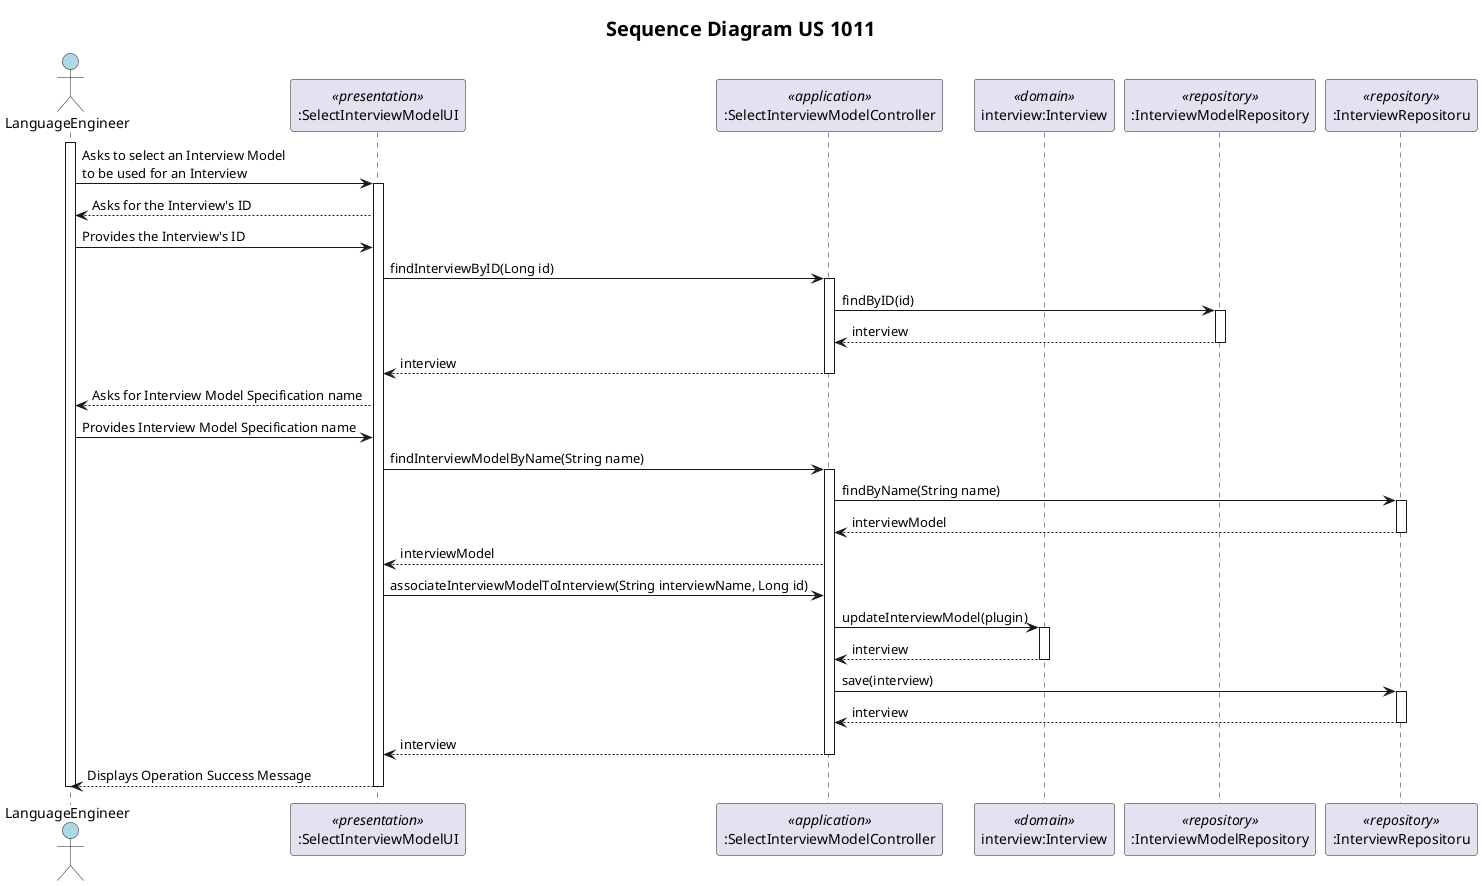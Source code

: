 @startuml

title <size:20>Sequence Diagram US 1011</size>

skinparam monochrome false
skinparam packageStyle rect
skinparam defaultFontName FG Virgil
skinparam shadowing false

actor LanguageEngineer as Actor #lightblue
participant ":SelectInterviewModelUI" as UI <<presentation>>
participant ":SelectInterviewModelController" as Controller <<application>>
participant "interview:Interview" as Domain <<domain>>
participant ":InterviewModelRepository" as IMRepository <<repository>>
participant ":InterviewRepositoru" as IRepository <<repository>>

activate Actor

    Actor -> UI: Asks to select an Interview Model\nto be used for an Interview
    activate UI

        UI--> Actor: Asks for the Interview's ID
        Actor -> UI: Provides the Interview's ID
        UI -> Controller: findInterviewByID(Long id)
        activate Controller

            Controller -> IMRepository: findByID(id)
            activate IMRepository

                IMRepository --> Controller: interview

            deactivate IMRepository

            Controller --> UI: interview

        deactivate Controller

        UI --> Actor: Asks for Interview Model Specification name
        Actor -> UI: Provides Interview Model Specification name
        UI -> Controller: findInterviewModelByName(String name)
        activate Controller

            Controller -> IRepository: findByName(String name)
            activate IRepository

                IRepository --> Controller: interviewModel

            deactivate IRepository

            Controller --> UI: interviewModel
            UI -> Controller: associateInterviewModelToInterview(String interviewName, Long id)
            Controller -> Domain: updateInterviewModel(plugin)
            activate Domain

                Domain --> Controller: interview

            deactivate Domain

            Controller -> IRepository: save(interview)
            activate IRepository

                IRepository --> Controller: interview

            deactivate IRepository

            Controller --> UI: interview

        deactivate Controller

        UI --> Actor: Displays Operation Success Message

    deactivate UI

deactivate Actor

@enduml
